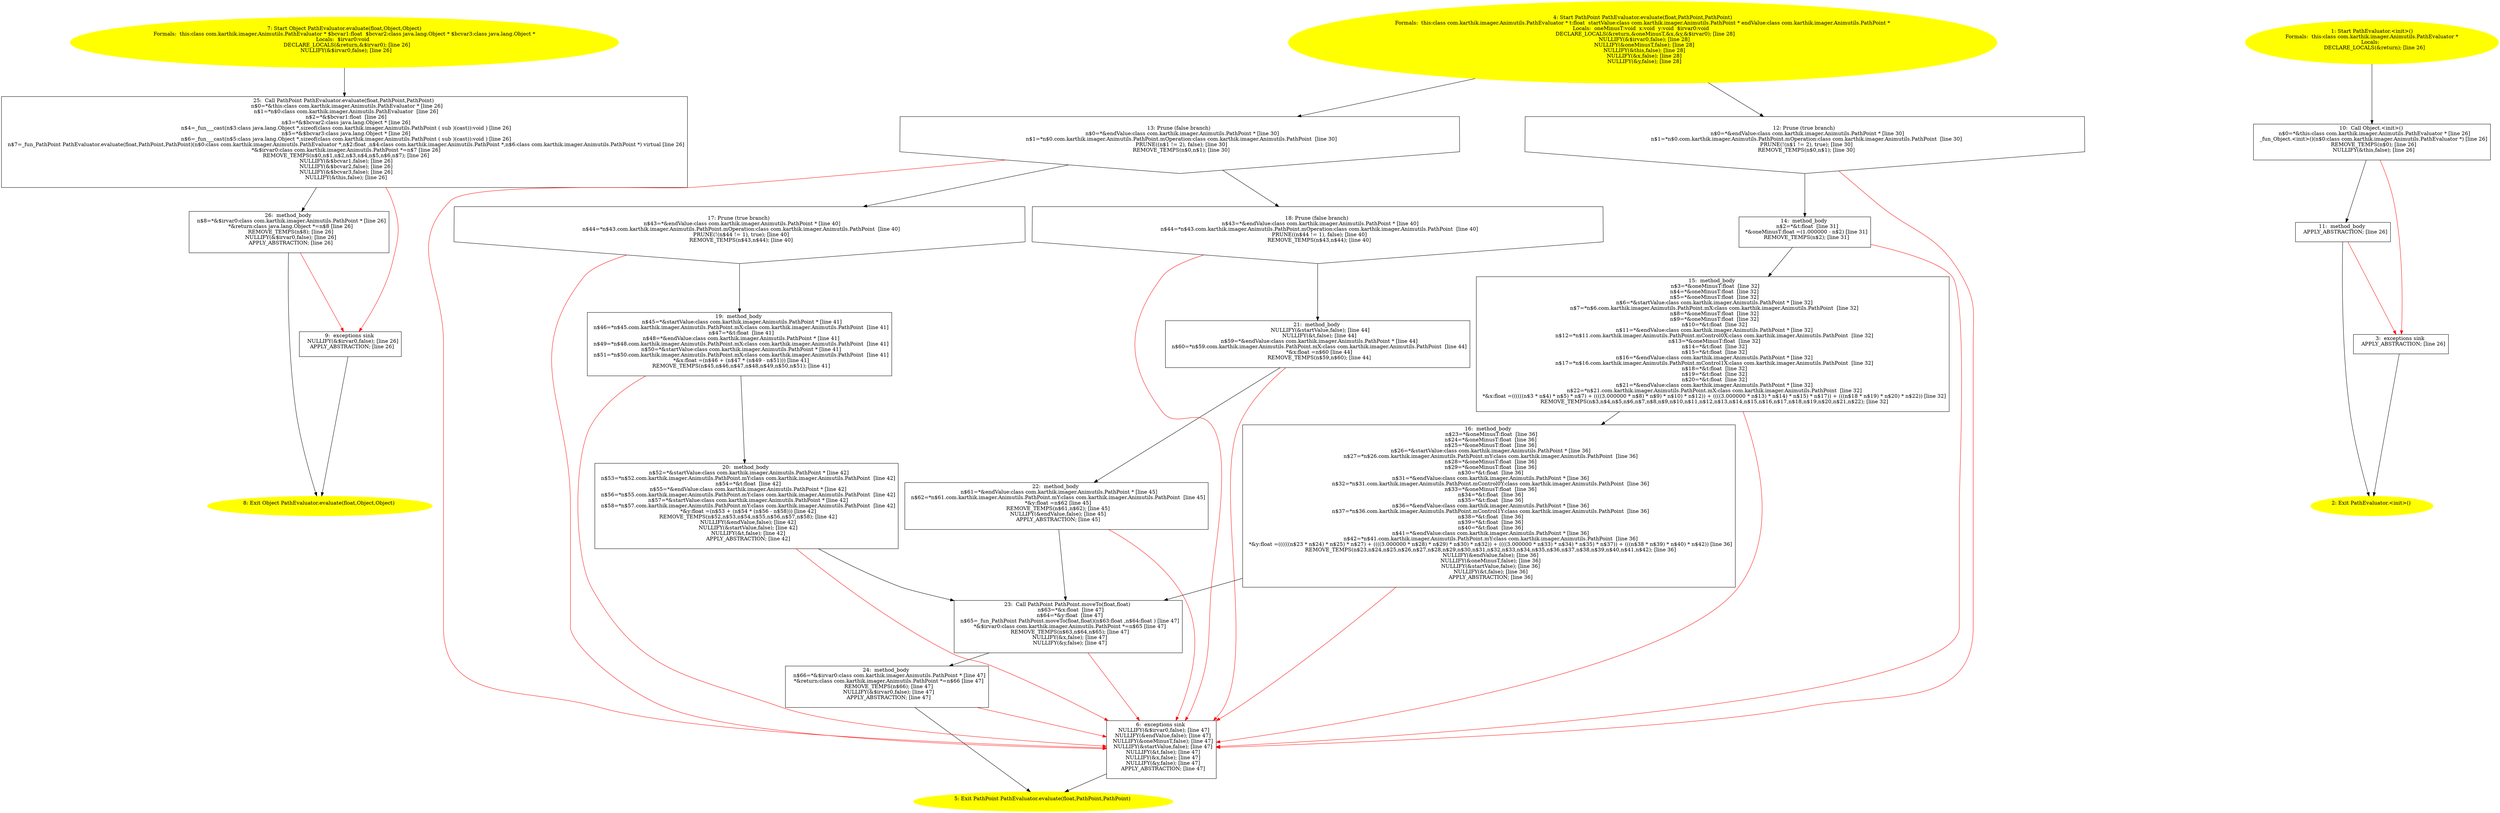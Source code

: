digraph iCFG {
26 [label="26:  method_body \n   n$8=*&$irvar0:class com.karthik.imager.Animutils.PathPoint * [line 26]\n  *&return:class java.lang.Object *=n$8 [line 26]\n  REMOVE_TEMPS(n$8); [line 26]\n  NULLIFY(&$irvar0,false); [line 26]\n  APPLY_ABSTRACTION; [line 26]\n " shape="box"]
	

	 26 -> 8 ;
	 26 -> 9 [color="red" ];
25 [label="25:  Call PathPoint PathEvaluator.evaluate(float,PathPoint,PathPoint) \n   n$0=*&this:class com.karthik.imager.Animutils.PathEvaluator * [line 26]\n  n$1=*n$0:class com.karthik.imager.Animutils.PathEvaluator  [line 26]\n  n$2=*&$bcvar1:float  [line 26]\n  n$3=*&$bcvar2:class java.lang.Object * [line 26]\n  n$4=_fun___cast(n$3:class java.lang.Object *,sizeof(class com.karthik.imager.Animutils.PathPoint ( sub )(cast)):void ) [line 26]\n  n$5=*&$bcvar3:class java.lang.Object * [line 26]\n  n$6=_fun___cast(n$5:class java.lang.Object *,sizeof(class com.karthik.imager.Animutils.PathPoint ( sub )(cast)):void ) [line 26]\n  n$7=_fun_PathPoint PathEvaluator.evaluate(float,PathPoint,PathPoint)(n$0:class com.karthik.imager.Animutils.PathEvaluator *,n$2:float ,n$4:class com.karthik.imager.Animutils.PathPoint *,n$6:class com.karthik.imager.Animutils.PathPoint *) virtual [line 26]\n  *&$irvar0:class com.karthik.imager.Animutils.PathPoint *=n$7 [line 26]\n  REMOVE_TEMPS(n$0,n$1,n$2,n$3,n$4,n$5,n$6,n$7); [line 26]\n  NULLIFY(&$bcvar1,false); [line 26]\n  NULLIFY(&$bcvar2,false); [line 26]\n  NULLIFY(&$bcvar3,false); [line 26]\n  NULLIFY(&this,false); [line 26]\n " shape="box"]
	

	 25 -> 26 ;
	 25 -> 9 [color="red" ];
24 [label="24:  method_body \n   n$66=*&$irvar0:class com.karthik.imager.Animutils.PathPoint * [line 47]\n  *&return:class com.karthik.imager.Animutils.PathPoint *=n$66 [line 47]\n  REMOVE_TEMPS(n$66); [line 47]\n  NULLIFY(&$irvar0,false); [line 47]\n  APPLY_ABSTRACTION; [line 47]\n " shape="box"]
	

	 24 -> 5 ;
	 24 -> 6 [color="red" ];
23 [label="23:  Call PathPoint PathPoint.moveTo(float,float) \n   n$63=*&x:float  [line 47]\n  n$64=*&y:float  [line 47]\n  n$65=_fun_PathPoint PathPoint.moveTo(float,float)(n$63:float ,n$64:float ) [line 47]\n  *&$irvar0:class com.karthik.imager.Animutils.PathPoint *=n$65 [line 47]\n  REMOVE_TEMPS(n$63,n$64,n$65); [line 47]\n  NULLIFY(&x,false); [line 47]\n  NULLIFY(&y,false); [line 47]\n " shape="box"]
	

	 23 -> 24 ;
	 23 -> 6 [color="red" ];
22 [label="22:  method_body \n   n$61=*&endValue:class com.karthik.imager.Animutils.PathPoint * [line 45]\n  n$62=*n$61.com.karthik.imager.Animutils.PathPoint.mY:class com.karthik.imager.Animutils.PathPoint  [line 45]\n  *&y:float =n$62 [line 45]\n  REMOVE_TEMPS(n$61,n$62); [line 45]\n  NULLIFY(&endValue,false); [line 45]\n  APPLY_ABSTRACTION; [line 45]\n " shape="box"]
	

	 22 -> 23 ;
	 22 -> 6 [color="red" ];
21 [label="21:  method_body \n   NULLIFY(&startValue,false); [line 44]\n  NULLIFY(&t,false); [line 44]\n  n$59=*&endValue:class com.karthik.imager.Animutils.PathPoint * [line 44]\n  n$60=*n$59.com.karthik.imager.Animutils.PathPoint.mX:class com.karthik.imager.Animutils.PathPoint  [line 44]\n  *&x:float =n$60 [line 44]\n  REMOVE_TEMPS(n$59,n$60); [line 44]\n " shape="box"]
	

	 21 -> 22 ;
	 21 -> 6 [color="red" ];
20 [label="20:  method_body \n   n$52=*&startValue:class com.karthik.imager.Animutils.PathPoint * [line 42]\n  n$53=*n$52.com.karthik.imager.Animutils.PathPoint.mY:class com.karthik.imager.Animutils.PathPoint  [line 42]\n  n$54=*&t:float  [line 42]\n  n$55=*&endValue:class com.karthik.imager.Animutils.PathPoint * [line 42]\n  n$56=*n$55.com.karthik.imager.Animutils.PathPoint.mY:class com.karthik.imager.Animutils.PathPoint  [line 42]\n  n$57=*&startValue:class com.karthik.imager.Animutils.PathPoint * [line 42]\n  n$58=*n$57.com.karthik.imager.Animutils.PathPoint.mY:class com.karthik.imager.Animutils.PathPoint  [line 42]\n  *&y:float =(n$53 + (n$54 * (n$56 - n$58))) [line 42]\n  REMOVE_TEMPS(n$52,n$53,n$54,n$55,n$56,n$57,n$58); [line 42]\n  NULLIFY(&endValue,false); [line 42]\n  NULLIFY(&startValue,false); [line 42]\n  NULLIFY(&t,false); [line 42]\n  APPLY_ABSTRACTION; [line 42]\n " shape="box"]
	

	 20 -> 23 ;
	 20 -> 6 [color="red" ];
19 [label="19:  method_body \n   n$45=*&startValue:class com.karthik.imager.Animutils.PathPoint * [line 41]\n  n$46=*n$45.com.karthik.imager.Animutils.PathPoint.mX:class com.karthik.imager.Animutils.PathPoint  [line 41]\n  n$47=*&t:float  [line 41]\n  n$48=*&endValue:class com.karthik.imager.Animutils.PathPoint * [line 41]\n  n$49=*n$48.com.karthik.imager.Animutils.PathPoint.mX:class com.karthik.imager.Animutils.PathPoint  [line 41]\n  n$50=*&startValue:class com.karthik.imager.Animutils.PathPoint * [line 41]\n  n$51=*n$50.com.karthik.imager.Animutils.PathPoint.mX:class com.karthik.imager.Animutils.PathPoint  [line 41]\n  *&x:float =(n$46 + (n$47 * (n$49 - n$51))) [line 41]\n  REMOVE_TEMPS(n$45,n$46,n$47,n$48,n$49,n$50,n$51); [line 41]\n " shape="box"]
	

	 19 -> 20 ;
	 19 -> 6 [color="red" ];
18 [label="18: Prune (false branch) \n   n$43=*&endValue:class com.karthik.imager.Animutils.PathPoint * [line 40]\n  n$44=*n$43.com.karthik.imager.Animutils.PathPoint.mOperation:class com.karthik.imager.Animutils.PathPoint  [line 40]\n  PRUNE((n$44 != 1), false); [line 40]\n  REMOVE_TEMPS(n$43,n$44); [line 40]\n " shape="invhouse"]
	

	 18 -> 21 ;
	 18 -> 6 [color="red" ];
17 [label="17: Prune (true branch) \n   n$43=*&endValue:class com.karthik.imager.Animutils.PathPoint * [line 40]\n  n$44=*n$43.com.karthik.imager.Animutils.PathPoint.mOperation:class com.karthik.imager.Animutils.PathPoint  [line 40]\n  PRUNE(!(n$44 != 1), true); [line 40]\n  REMOVE_TEMPS(n$43,n$44); [line 40]\n " shape="invhouse"]
	

	 17 -> 19 ;
	 17 -> 6 [color="red" ];
16 [label="16:  method_body \n   n$23=*&oneMinusT:float  [line 36]\n  n$24=*&oneMinusT:float  [line 36]\n  n$25=*&oneMinusT:float  [line 36]\n  n$26=*&startValue:class com.karthik.imager.Animutils.PathPoint * [line 36]\n  n$27=*n$26.com.karthik.imager.Animutils.PathPoint.mY:class com.karthik.imager.Animutils.PathPoint  [line 36]\n  n$28=*&oneMinusT:float  [line 36]\n  n$29=*&oneMinusT:float  [line 36]\n  n$30=*&t:float  [line 36]\n  n$31=*&endValue:class com.karthik.imager.Animutils.PathPoint * [line 36]\n  n$32=*n$31.com.karthik.imager.Animutils.PathPoint.mControl0Y:class com.karthik.imager.Animutils.PathPoint  [line 36]\n  n$33=*&oneMinusT:float  [line 36]\n  n$34=*&t:float  [line 36]\n  n$35=*&t:float  [line 36]\n  n$36=*&endValue:class com.karthik.imager.Animutils.PathPoint * [line 36]\n  n$37=*n$36.com.karthik.imager.Animutils.PathPoint.mControl1Y:class com.karthik.imager.Animutils.PathPoint  [line 36]\n  n$38=*&t:float  [line 36]\n  n$39=*&t:float  [line 36]\n  n$40=*&t:float  [line 36]\n  n$41=*&endValue:class com.karthik.imager.Animutils.PathPoint * [line 36]\n  n$42=*n$41.com.karthik.imager.Animutils.PathPoint.mY:class com.karthik.imager.Animutils.PathPoint  [line 36]\n  *&y:float =((((((n$23 * n$24) * n$25) * n$27) + ((((3.000000 * n$28) * n$29) * n$30) * n$32)) + ((((3.000000 * n$33) * n$34) * n$35) * n$37)) + (((n$38 * n$39) * n$40) * n$42)) [line 36]\n  REMOVE_TEMPS(n$23,n$24,n$25,n$26,n$27,n$28,n$29,n$30,n$31,n$32,n$33,n$34,n$35,n$36,n$37,n$38,n$39,n$40,n$41,n$42); [line 36]\n  NULLIFY(&endValue,false); [line 36]\n  NULLIFY(&oneMinusT,false); [line 36]\n  NULLIFY(&startValue,false); [line 36]\n  NULLIFY(&t,false); [line 36]\n  APPLY_ABSTRACTION; [line 36]\n " shape="box"]
	

	 16 -> 23 ;
	 16 -> 6 [color="red" ];
15 [label="15:  method_body \n   n$3=*&oneMinusT:float  [line 32]\n  n$4=*&oneMinusT:float  [line 32]\n  n$5=*&oneMinusT:float  [line 32]\n  n$6=*&startValue:class com.karthik.imager.Animutils.PathPoint * [line 32]\n  n$7=*n$6.com.karthik.imager.Animutils.PathPoint.mX:class com.karthik.imager.Animutils.PathPoint  [line 32]\n  n$8=*&oneMinusT:float  [line 32]\n  n$9=*&oneMinusT:float  [line 32]\n  n$10=*&t:float  [line 32]\n  n$11=*&endValue:class com.karthik.imager.Animutils.PathPoint * [line 32]\n  n$12=*n$11.com.karthik.imager.Animutils.PathPoint.mControl0X:class com.karthik.imager.Animutils.PathPoint  [line 32]\n  n$13=*&oneMinusT:float  [line 32]\n  n$14=*&t:float  [line 32]\n  n$15=*&t:float  [line 32]\n  n$16=*&endValue:class com.karthik.imager.Animutils.PathPoint * [line 32]\n  n$17=*n$16.com.karthik.imager.Animutils.PathPoint.mControl1X:class com.karthik.imager.Animutils.PathPoint  [line 32]\n  n$18=*&t:float  [line 32]\n  n$19=*&t:float  [line 32]\n  n$20=*&t:float  [line 32]\n  n$21=*&endValue:class com.karthik.imager.Animutils.PathPoint * [line 32]\n  n$22=*n$21.com.karthik.imager.Animutils.PathPoint.mX:class com.karthik.imager.Animutils.PathPoint  [line 32]\n  *&x:float =((((((n$3 * n$4) * n$5) * n$7) + ((((3.000000 * n$8) * n$9) * n$10) * n$12)) + ((((3.000000 * n$13) * n$14) * n$15) * n$17)) + (((n$18 * n$19) * n$20) * n$22)) [line 32]\n  REMOVE_TEMPS(n$3,n$4,n$5,n$6,n$7,n$8,n$9,n$10,n$11,n$12,n$13,n$14,n$15,n$16,n$17,n$18,n$19,n$20,n$21,n$22); [line 32]\n " shape="box"]
	

	 15 -> 16 ;
	 15 -> 6 [color="red" ];
14 [label="14:  method_body \n   n$2=*&t:float  [line 31]\n  *&oneMinusT:float =(1.000000 - n$2) [line 31]\n  REMOVE_TEMPS(n$2); [line 31]\n " shape="box"]
	

	 14 -> 15 ;
	 14 -> 6 [color="red" ];
13 [label="13: Prune (false branch) \n   n$0=*&endValue:class com.karthik.imager.Animutils.PathPoint * [line 30]\n  n$1=*n$0.com.karthik.imager.Animutils.PathPoint.mOperation:class com.karthik.imager.Animutils.PathPoint  [line 30]\n  PRUNE((n$1 != 2), false); [line 30]\n  REMOVE_TEMPS(n$0,n$1); [line 30]\n " shape="invhouse"]
	

	 13 -> 17 ;
	 13 -> 18 ;
	 13 -> 6 [color="red" ];
12 [label="12: Prune (true branch) \n   n$0=*&endValue:class com.karthik.imager.Animutils.PathPoint * [line 30]\n  n$1=*n$0.com.karthik.imager.Animutils.PathPoint.mOperation:class com.karthik.imager.Animutils.PathPoint  [line 30]\n  PRUNE(!(n$1 != 2), true); [line 30]\n  REMOVE_TEMPS(n$0,n$1); [line 30]\n " shape="invhouse"]
	

	 12 -> 14 ;
	 12 -> 6 [color="red" ];
11 [label="11:  method_body \n   APPLY_ABSTRACTION; [line 26]\n " shape="box"]
	

	 11 -> 2 ;
	 11 -> 3 [color="red" ];
10 [label="10:  Call Object.<init>() \n   n$0=*&this:class com.karthik.imager.Animutils.PathEvaluator * [line 26]\n  _fun_Object.<init>()(n$0:class com.karthik.imager.Animutils.PathEvaluator *) [line 26]\n  REMOVE_TEMPS(n$0); [line 26]\n  NULLIFY(&this,false); [line 26]\n " shape="box"]
	

	 10 -> 11 ;
	 10 -> 3 [color="red" ];
9 [label="9:  exceptions sink \n   NULLIFY(&$irvar0,false); [line 26]\n  APPLY_ABSTRACTION; [line 26]\n " shape="box"]
	

	 9 -> 8 ;
8 [label="8: Exit Object PathEvaluator.evaluate(float,Object,Object) \n  " color=yellow style=filled]
	

7 [label="7: Start Object PathEvaluator.evaluate(float,Object,Object)\nFormals:  this:class com.karthik.imager.Animutils.PathEvaluator * $bcvar1:float  $bcvar2:class java.lang.Object * $bcvar3:class java.lang.Object *\nLocals:  $irvar0:void  \n   DECLARE_LOCALS(&return,&$irvar0); [line 26]\n  NULLIFY(&$irvar0,false); [line 26]\n " color=yellow style=filled]
	

	 7 -> 25 ;
6 [label="6:  exceptions sink \n   NULLIFY(&$irvar0,false); [line 47]\n  NULLIFY(&endValue,false); [line 47]\n  NULLIFY(&oneMinusT,false); [line 47]\n  NULLIFY(&startValue,false); [line 47]\n  NULLIFY(&t,false); [line 47]\n  NULLIFY(&x,false); [line 47]\n  NULLIFY(&y,false); [line 47]\n  APPLY_ABSTRACTION; [line 47]\n " shape="box"]
	

	 6 -> 5 ;
5 [label="5: Exit PathPoint PathEvaluator.evaluate(float,PathPoint,PathPoint) \n  " color=yellow style=filled]
	

4 [label="4: Start PathPoint PathEvaluator.evaluate(float,PathPoint,PathPoint)\nFormals:  this:class com.karthik.imager.Animutils.PathEvaluator * t:float  startValue:class com.karthik.imager.Animutils.PathPoint * endValue:class com.karthik.imager.Animutils.PathPoint *\nLocals:  oneMinusT:void  x:void  y:void  $irvar0:void  \n   DECLARE_LOCALS(&return,&oneMinusT,&x,&y,&$irvar0); [line 28]\n  NULLIFY(&$irvar0,false); [line 28]\n  NULLIFY(&oneMinusT,false); [line 28]\n  NULLIFY(&this,false); [line 28]\n  NULLIFY(&x,false); [line 28]\n  NULLIFY(&y,false); [line 28]\n " color=yellow style=filled]
	

	 4 -> 12 ;
	 4 -> 13 ;
3 [label="3:  exceptions sink \n   APPLY_ABSTRACTION; [line 26]\n " shape="box"]
	

	 3 -> 2 ;
2 [label="2: Exit PathEvaluator.<init>() \n  " color=yellow style=filled]
	

1 [label="1: Start PathEvaluator.<init>()\nFormals:  this:class com.karthik.imager.Animutils.PathEvaluator *\nLocals:  \n   DECLARE_LOCALS(&return); [line 26]\n " color=yellow style=filled]
	

	 1 -> 10 ;
}
